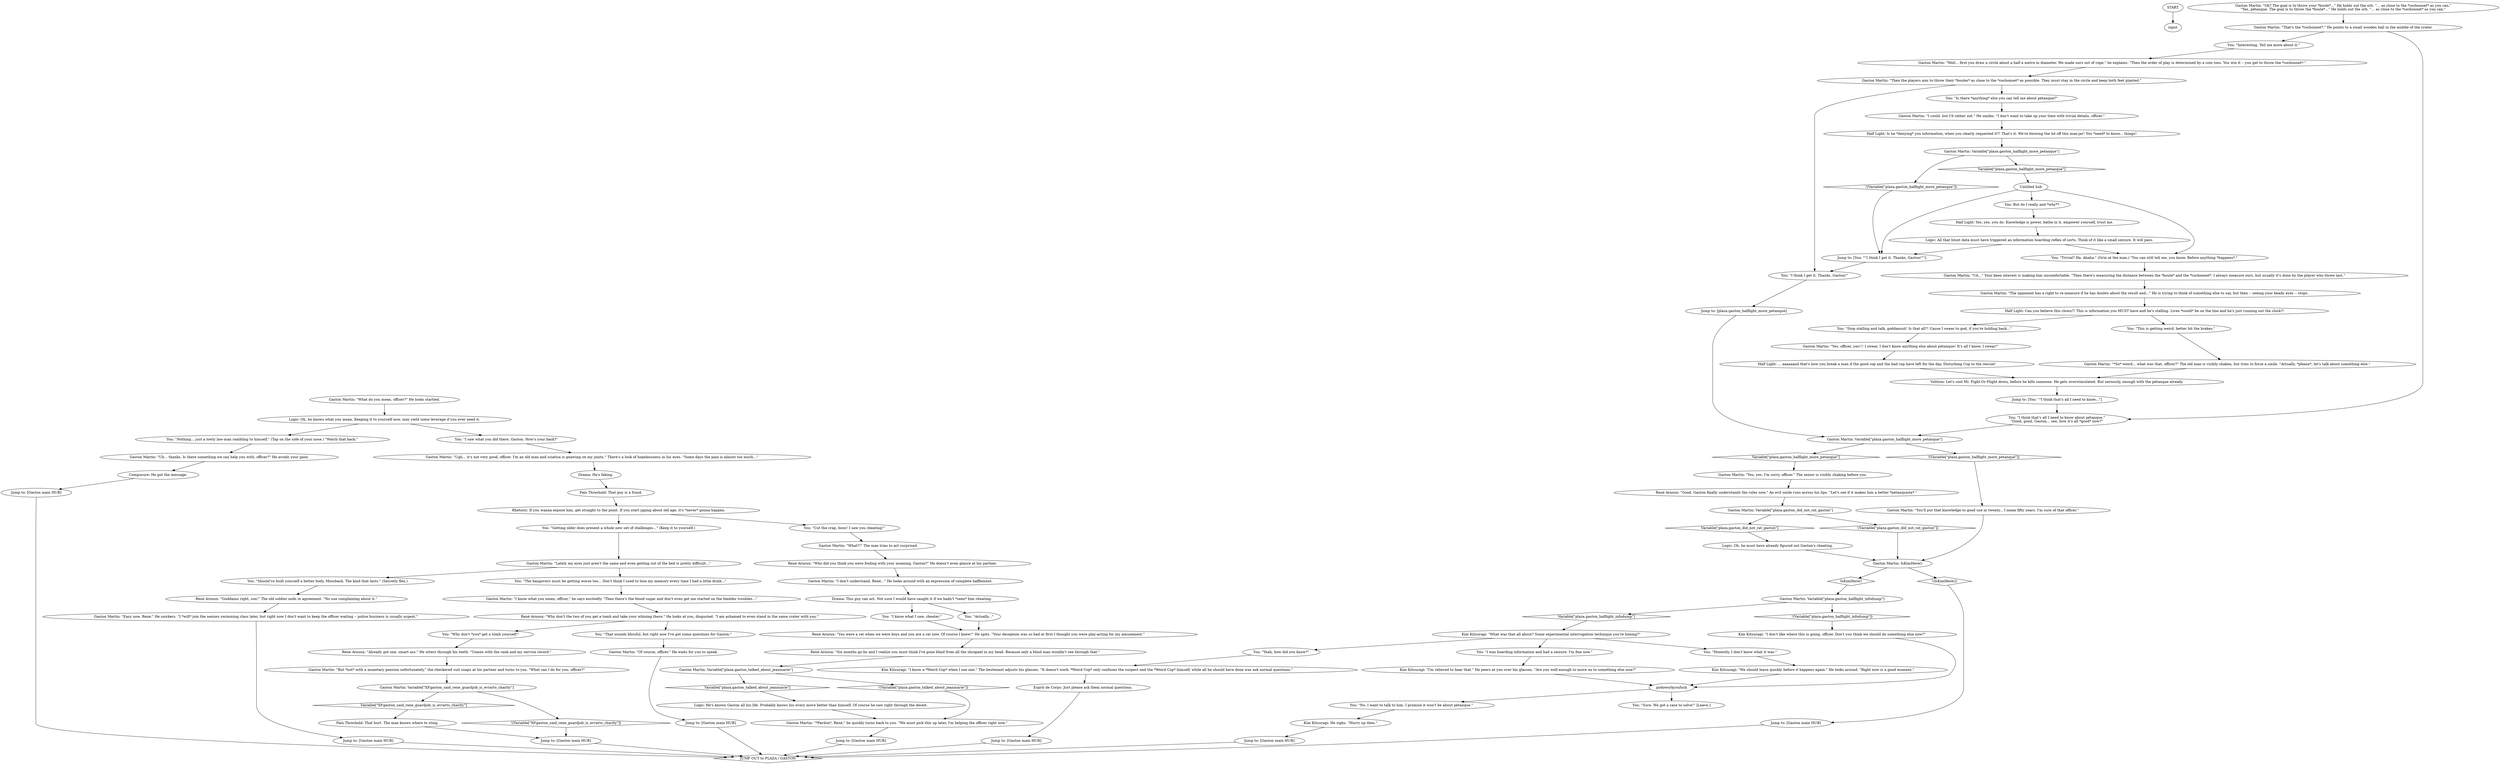# PLAZA / GASTON CHEATING
# * Rat or don't rat out cheating Gaston
#* What Game is this?
# ==================================================
digraph G {
	  0 [label="START"];
	  1 [label="input"];
	  2 [label="You: \"I know what I saw, cheater.\""];
	  3 [label="Logic: All that blunt data must have triggered an information hoarding reflex of sorts. Think of it like a small seizure. It will pass."];
	  4 [label="You: \"This is getting weird, better hit the brakes.\""];
	  5 [label="Half Light: ... aaaaaand that's how you break a man if the good cop and the bad cop have left for the day. Disturbing Cop to the rescue!"];
	  6 [label="Gaston Martin: \"Uh... thanks. Is there something we can help you with, officer?\" He avoids your gaze."];
	  7 [label="Jump to: [Gaston main HUB]"];
	  8 [label="Logic: Oh, he knows what you mean. Keeping it to yourself now, may yield some leverage if you ever need it."];
	  9 [label="Kim Kitsuragi: \"I don't like where this is going, officer. Don't you think we should do something else now?\""];
	  10 [label="You: \"Sure. We got a case to solve!\" [Leave.]"];
	  11 [label="Volition: Let's cool Mr. Fight-Or-Flight down, before he kills someone. He gets overstimulated. But seriously, enough with the pétanque already."];
	  12 [label="You: \"No. I want to talk to him. I promise it won't be about pétanque.\""];
	  14 [label="You: \"I saw what you did there, Gaston. How's your back?\""];
	  15 [label="You: \"Getting older does present a whole new set of challenges...\" (Keep it to yourself.)"];
	  16 [label="Gaston Martin: \"Lately my eyes just aren't the same and even getting out of the bed is pretty difficult...\""];
	  17 [label="Gaston Martin: \"Of course, officer.\" He waits for you to speak."];
	  18 [label="Gaston Martin: \"Well... first you draw a circle about a half a metre in diameter. We made ours out of rope,\" he explains. \"Then the order of play is determined by a coin toss. You win it -- you get to throw the *cochonnet*.\""];
	  19 [label="Drama: This guy can act. Not sure I would have caught it if we hadn't *seen* him cheating."];
	  20 [label="Jump to: [Gaston main HUB]"];
	  21 [label="Kim Kitsuragi: He sighs. \"Hurry up then.\""];
	  22 [label="Half Light: Can you believe this clown?! This is information you MUST have and he's stalling. Lives *could* be on the line and he's just running out the clock?!"];
	  23 [label="You: \"Interesting. Tell me more about it.\""];
	  24 [label="Gaston Martin: \"Then the players aim to throw their *boules* as close to the *cochonnet* as possible. They must stay in the circle and keep both feet planted.\""];
	  25 [label="René Arnoux: \"Why don't the two of you get a tomb and take your whining there.\" He looks at you, disgusted. \"I am ashamed to even stand in the same crater with you.\""];
	  26 [label="Jump to: [Gaston main HUB]"];
	  27 [label="Gaston Martin: \"*So* weird... what was that, officer?\" The old man is visibly shaken, but tries to force a smile. \"Actually, *please*, let's talk about something else.\""];
	  28 [label="René Arnoux: \"Six months go by and I realize you must think I've gone blind from all the shrapnel in my head. Because only a blind man wouldn't see through that.\""];
	  29 [label="Gaston Martin: \"Oh? The goal is to throw your *boule*...\" He holds out the orb. \"... as close to the *cochonnet* as you can.\"\n\"Yes, pétanque. The goal is to throw the *boule*...\" He holds out the orb. \"... as close to the *cochonnet* as you can.\""];
	  30 [label="Gaston Martin: \"Easy now, René.\" He snickers. \"I *will* join the seniors swimming class later, but right now I don't want to keep the officer waiting -- police business is usually urgent.\""];
	  31 [label="Gaston Martin: \"Yes, yes. I'm sorry, officer.\" The senior is visibly shaking before you."];
	  32 [label="Logic: Oh, he must have already figured out Gaston's cheating."];
	  33 [label="Untitled hub"];
	  34 [label="Kim Kitsuragi: \"We should leave quickly before it happens again.\" He looks around. \"Right now is a good moment.\""];
	  35 [label="Jump to: [Gaston main HUB]"];
	  36 [label="You: \"Nothing... just a lowly law-man rambling to himself.\" (Tap on the side of your nose.) \"Watch that back.\""];
	  37 [label="Composure: He got the message."];
	  38 [label="René Arnoux: \"You were a rat when we were boys and you are a rat now. Of course I knew!\" He spits. \"Your deception was so bad at first I thought you were play-acting for my amusement.\""];
	  39 [label="You: \"Trivial? Ha. Ahaha.\" (Grin at the man.) \"You can still tell me, you know. Before anything *happens*.\""];
	  40 [label="Gaston Martin: \"That's the *cochonnet*.\" He points to a small wooden ball in the middle of the crater."];
	  41 [label="You: \"Cut the crap, bozo! I saw you cheating!\""];
	  42 [label="Pain Threshold: That hurt. The man knows where to sting."];
	  43 [label="René Arnoux: \"Who did you think you were fooling with your moaning, Gaston?\" He doesn't even glance at his partner."];
	  44 [label="You: \"Why don't *you* get a tomb yourself!\""];
	  45 [label="René Arnoux: \"Already got one, smart ass.\" He utters through his teeth. \"Comes with the rank and my service record.\""];
	  46 [label="Gaston Martin: \"What do you mean, officer?\" He looks startled."];
	  47 [label="Gaston Martin: IsKimHere()"];
	  48 [label="IsKimHere()", shape=diamond];
	  49 [label="!(IsKimHere())", shape=diamond];
	  50 [label="Gaston Martin: Variable[\"plaza.gaston_talked_about_jeanmarie\"]"];
	  51 [label="Variable[\"plaza.gaston_talked_about_jeanmarie\"]", shape=diamond];
	  52 [label="!(Variable[\"plaza.gaston_talked_about_jeanmarie\"])", shape=diamond];
	  53 [label="Rhetoric: If you wanna expose him, get straight to the point. If you start japing about old age, it's *never* gonna happen."];
	  54 [label="Gaston Martin: \"Yes, officer, yes!!! I swear, I don't know anything else about pétanque! It's all I know, I swear!\""];
	  55 [label="Gaston Martin: \"I could, but I'd rather not.\" He smiles. \"I don't want to take up your time with trivial details, officer.\""];
	  56 [label="Kim Kitsuragi: \"What was that all about? Some experimental interrogation technique you're honing?\""];
	  57 [label="Esprit de Corps: Just please ask them normal questions."];
	  58 [label="Gaston Martin: \"The opponent has a right to re-measure if he has doubts about the result and...\" He is trying to think of something else to say, but then -- seeing your beady eyes -- stops."];
	  59 [label="Gaston Martin: \"What?!\" The man tries to act surprised."];
	  60 [label="Jump to: [Gaston main HUB]"];
	  61 [label="Half Light: Yes, yes, you do. Knowledge is power, bathe in it, empower yourself, trust me."];
	  62 [label="Gaston Martin: \"Ugh... it's not very good, officer. I'm an old man and sciatica is gnawing on my joints.\" There's a look of hopelessness in his eyes. \"Some days the pain is almost too much...\""];
	  63 [label="You: \"I think that's all I need to know about pétanque.\"\n\"Good, good, Gaston... see, how it's all *good* now?\""];
	  64 [label="Gaston Martin: Variable[\"plaza.gaston_halflight_infodump\"]"];
	  65 [label="Variable[\"plaza.gaston_halflight_infodump\"]", shape=diamond];
	  66 [label="!(Variable[\"plaza.gaston_halflight_infodump\"])", shape=diamond];
	  67 [label="You: \"I was hoarding information and had a seizure. I'm fine now.\""];
	  68 [label="Drama: He's faking."];
	  69 [label="Gaston Martin: \"*Pardon*, René,\" he quickly turns back to you. \"We must pick this up later, I'm helping the officer right now.\""];
	  70 [label="You: \"Stop stalling and talk, goddamnit! Is that all?! Cause I swear to god, if you're holding back...\""];
	  71 [label="Pain Threshold: That guy is a fraud."];
	  72 [label="Jump to: [Gaston main HUB]"];
	  73 [label="Gaston Martin: \"I don't understand, René...\" He looks around with an expression of complete bafflement."];
	  74 [label="You: \"I think I get it. Thanks, Gaston!\""];
	  75 [label="You: \"Is there *anything* else you can tell me about pétanque?\""];
	  76 [label="Half Light: Is he *denying* you information, when you clearly requested it?! That's it. We're blowing the lid off this man-jar! You *need* to know... things!"];
	  77 [label="You: \"Should've built yourself a better body, Mossback. The kind that lasts.\" (Secretly flex.)"];
	  78 [label="Gaston Martin: Variable[\"plaza.gaston_halflight_more_petanque\"]"];
	  79 [label="Variable[\"plaza.gaston_halflight_more_petanque\"]", shape=diamond];
	  80 [label="!(Variable[\"plaza.gaston_halflight_more_petanque\"])", shape=diamond];
	  81 [label="Kim Kitsuragi: \"I'm relieved to hear that.\" He peers at you over his glasses. \"Are you well enough to move on to something else now?\""];
	  82 [label="You: \"The hangovers must be getting worse too... Don't think I used to lose my memory every time I had a little drink...\""];
	  83 [label="Jump to: [plaza.gaston_halflight_more_petanque]"];
	  84 [label="Jump to: [You: \"\"I think that's all I need to know...\"]"];
	  85 [label="You: \"That sounds blissful, but right now I've got some questions for Gaston.\""];
	  86 [label="You: \"Honestly, I don't know what it was.\""];
	  87 [label="Jump to: [Gaston main HUB]"];
	  88 [label="Gaston Martin: Variable[\"plaza.gaston_halflight_more_petanque\"]"];
	  89 [label="Variable[\"plaza.gaston_halflight_more_petanque\"]", shape=diamond];
	  90 [label="!(Variable[\"plaza.gaston_halflight_more_petanque\"])", shape=diamond];
	  91 [label="You: \"Actually...\""];
	  92 [label="Jump to: [Gaston main HUB]"];
	  93 [label="Gaston Martin: \"But *not* with a monetary pension unfortunately,\" the checkered suit snaps at his partner and turns to you. \"What can I do for you, officer?\""];
	  94 [label="You: But do I really and *why*?"];
	  95 [label="You: \"Yeah, how did you know?\""];
	  96 [label="Kim Kitsuragi: \"I know a *Weird Cop* when I see one.\" The lieutenant adjusts his glasses. \"It doesn't work. *Weird Cop* only confuses the suspect and the *Weird Cop* himself, while all he should have done was ask normal questions.\""];
	  97 [label="godoworkyoufuck"];
	  98 [label="Logic: He's known Gaston all his life. Probably knows his every move better than himself. Of course he saw right through the deceit."];
	  99 [label="Gaston Martin: Variable[\"XP.gaston_said_rene_guardjob_is_evrarts_charity\"]"];
	  100 [label="Variable[\"XP.gaston_said_rene_guardjob_is_evrarts_charity\"]", shape=diamond];
	  101 [label="!(Variable[\"XP.gaston_said_rene_guardjob_is_evrarts_charity\"])", shape=diamond];
	  102 [label="Jump to: [You: \"\"I think I get it. Thanks, Gaston!\"\"]"];
	  103 [label="Gaston Martin: \"Uh...\" Your keen interest is making him uncomfortable. \"Then there's measuring the distance between the *boule* and the *cochonnet*. I always measure ours, but usually it's done by the player who threw last.\""];
	  104 [label="Gaston Martin: \"I know what you mean, officer,\" he says excitedly. \"Then there's the blood sugar and don't even get me started on the bladder troubles...\""];
	  105 [label="René Arnoux: \"Goddamn right, son!\" The old soldier nods in agreement. \"No use complaining about it.\""];
	  106 [label="Gaston Martin: Variable[\"plaza.gaston_did_not_rat_gaston\"]"];
	  107 [label="Variable[\"plaza.gaston_did_not_rat_gaston\"]", shape=diamond];
	  108 [label="!(Variable[\"plaza.gaston_did_not_rat_gaston\"])", shape=diamond];
	  109 [label="René Arnoux: \"Good. Gaston finally understands the rules now.\" An evil smile runs across his lips. \"Let's see if it makes him a better *petanquista*.\""];
	  110 [label="Gaston Martin: \"You'll put that knowledge to good use in twenty... I mean fifty years. I'm sure of that officer.\""];
	  5870038 [label="JUMP OUT to PLAZA / GASTON", shape=diamond];
	  0 -> 1
	  2 -> 38
	  3 -> 102
	  3 -> 39
	  4 -> 27
	  5 -> 11
	  6 -> 37
	  7 -> 5870038
	  8 -> 36
	  8 -> 14
	  9 -> 97
	  11 -> 84
	  12 -> 21
	  14 -> 62
	  15 -> 16
	  16 -> 82
	  16 -> 77
	  17 -> 7
	  18 -> 24
	  19 -> 2
	  19 -> 91
	  20 -> 5870038
	  21 -> 60
	  22 -> 4
	  22 -> 70
	  23 -> 18
	  24 -> 74
	  24 -> 75
	  25 -> 44
	  25 -> 85
	  26 -> 5870038
	  27 -> 11
	  28 -> 50
	  29 -> 40
	  30 -> 92
	  31 -> 109
	  32 -> 47
	  33 -> 102
	  33 -> 94
	  33 -> 39
	  34 -> 97
	  35 -> 5870038
	  36 -> 6
	  37 -> 35
	  38 -> 28
	  39 -> 103
	  40 -> 63
	  40 -> 23
	  41 -> 59
	  42 -> 26
	  43 -> 73
	  44 -> 45
	  45 -> 93
	  46 -> 8
	  47 -> 48
	  47 -> 49
	  48 -> 64
	  49 -> 87
	  50 -> 51
	  50 -> 52
	  51 -> 98
	  52 -> 69
	  53 -> 41
	  53 -> 15
	  54 -> 5
	  55 -> 76
	  56 -> 67
	  56 -> 86
	  56 -> 95
	  57 -> 72
	  58 -> 22
	  59 -> 43
	  60 -> 5870038
	  61 -> 3
	  62 -> 68
	  63 -> 78
	  64 -> 65
	  64 -> 66
	  65 -> 56
	  66 -> 9
	  67 -> 81
	  68 -> 71
	  69 -> 20
	  70 -> 54
	  71 -> 53
	  72 -> 5870038
	  73 -> 19
	  74 -> 83
	  75 -> 55
	  76 -> 88
	  77 -> 105
	  78 -> 80
	  78 -> 79
	  79 -> 31
	  80 -> 110
	  81 -> 97
	  82 -> 104
	  83 -> 78
	  84 -> 63
	  85 -> 17
	  86 -> 34
	  87 -> 5870038
	  88 -> 89
	  88 -> 90
	  89 -> 33
	  90 -> 102
	  91 -> 38
	  92 -> 5870038
	  93 -> 99
	  94 -> 61
	  95 -> 96
	  96 -> 57
	  97 -> 10
	  97 -> 12
	  98 -> 69
	  99 -> 100
	  99 -> 101
	  100 -> 42
	  101 -> 26
	  102 -> 74
	  103 -> 58
	  104 -> 25
	  105 -> 30
	  106 -> 107
	  106 -> 108
	  107 -> 32
	  108 -> 47
	  109 -> 106
	  110 -> 47
}

